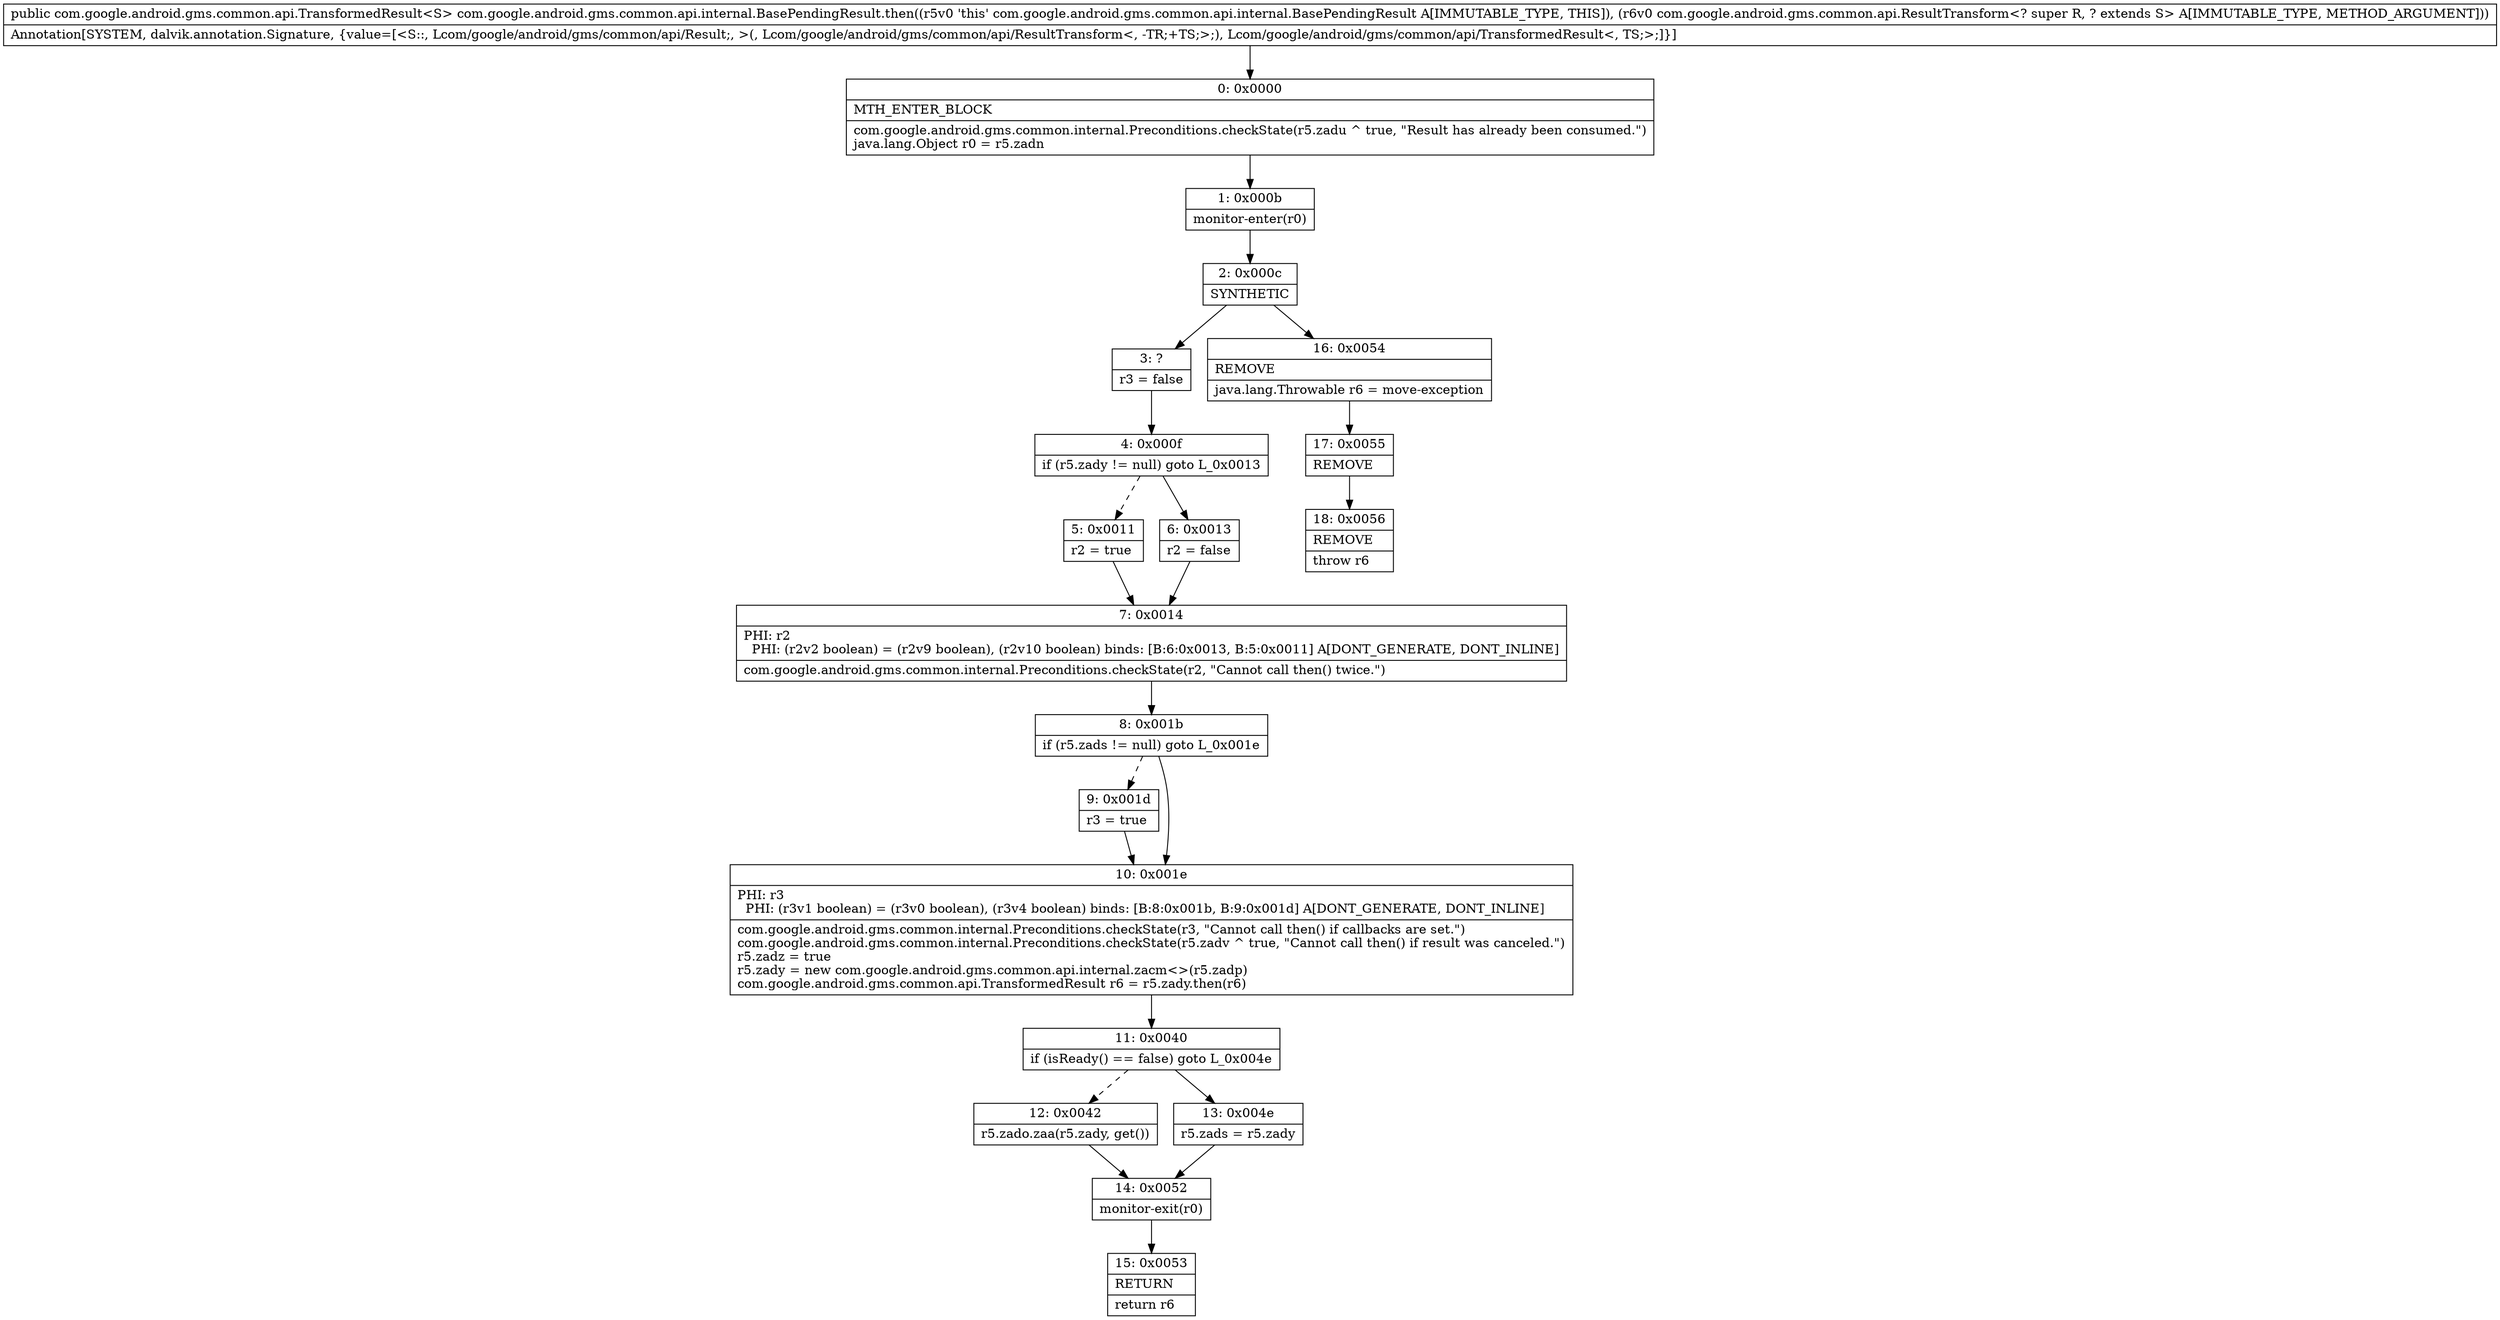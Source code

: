 digraph "CFG forcom.google.android.gms.common.api.internal.BasePendingResult.then(Lcom\/google\/android\/gms\/common\/api\/ResultTransform;)Lcom\/google\/android\/gms\/common\/api\/TransformedResult;" {
Node_0 [shape=record,label="{0\:\ 0x0000|MTH_ENTER_BLOCK\l|com.google.android.gms.common.internal.Preconditions.checkState(r5.zadu ^ true, \"Result has already been consumed.\")\ljava.lang.Object r0 = r5.zadn\l}"];
Node_1 [shape=record,label="{1\:\ 0x000b|monitor\-enter(r0)\l}"];
Node_2 [shape=record,label="{2\:\ 0x000c|SYNTHETIC\l}"];
Node_3 [shape=record,label="{3\:\ ?|r3 = false\l}"];
Node_4 [shape=record,label="{4\:\ 0x000f|if (r5.zady != null) goto L_0x0013\l}"];
Node_5 [shape=record,label="{5\:\ 0x0011|r2 = true\l}"];
Node_6 [shape=record,label="{6\:\ 0x0013|r2 = false\l}"];
Node_7 [shape=record,label="{7\:\ 0x0014|PHI: r2 \l  PHI: (r2v2 boolean) = (r2v9 boolean), (r2v10 boolean) binds: [B:6:0x0013, B:5:0x0011] A[DONT_GENERATE, DONT_INLINE]\l|com.google.android.gms.common.internal.Preconditions.checkState(r2, \"Cannot call then() twice.\")\l}"];
Node_8 [shape=record,label="{8\:\ 0x001b|if (r5.zads != null) goto L_0x001e\l}"];
Node_9 [shape=record,label="{9\:\ 0x001d|r3 = true\l}"];
Node_10 [shape=record,label="{10\:\ 0x001e|PHI: r3 \l  PHI: (r3v1 boolean) = (r3v0 boolean), (r3v4 boolean) binds: [B:8:0x001b, B:9:0x001d] A[DONT_GENERATE, DONT_INLINE]\l|com.google.android.gms.common.internal.Preconditions.checkState(r3, \"Cannot call then() if callbacks are set.\")\lcom.google.android.gms.common.internal.Preconditions.checkState(r5.zadv ^ true, \"Cannot call then() if result was canceled.\")\lr5.zadz = true\lr5.zady = new com.google.android.gms.common.api.internal.zacm\<\>(r5.zadp)\lcom.google.android.gms.common.api.TransformedResult r6 = r5.zady.then(r6)\l}"];
Node_11 [shape=record,label="{11\:\ 0x0040|if (isReady() == false) goto L_0x004e\l}"];
Node_12 [shape=record,label="{12\:\ 0x0042|r5.zado.zaa(r5.zady, get())\l}"];
Node_13 [shape=record,label="{13\:\ 0x004e|r5.zads = r5.zady\l}"];
Node_14 [shape=record,label="{14\:\ 0x0052|monitor\-exit(r0)\l}"];
Node_15 [shape=record,label="{15\:\ 0x0053|RETURN\l|return r6\l}"];
Node_16 [shape=record,label="{16\:\ 0x0054|REMOVE\l|java.lang.Throwable r6 = move\-exception\l}"];
Node_17 [shape=record,label="{17\:\ 0x0055|REMOVE\l}"];
Node_18 [shape=record,label="{18\:\ 0x0056|REMOVE\l|throw r6\l}"];
MethodNode[shape=record,label="{public com.google.android.gms.common.api.TransformedResult\<S\> com.google.android.gms.common.api.internal.BasePendingResult.then((r5v0 'this' com.google.android.gms.common.api.internal.BasePendingResult A[IMMUTABLE_TYPE, THIS]), (r6v0 com.google.android.gms.common.api.ResultTransform\<? super R, ? extends S\> A[IMMUTABLE_TYPE, METHOD_ARGUMENT]))  | Annotation[SYSTEM, dalvik.annotation.Signature, \{value=[\<S::, Lcom\/google\/android\/gms\/common\/api\/Result;, \>(, Lcom\/google\/android\/gms\/common\/api\/ResultTransform\<, \-TR;+TS;\>;), Lcom\/google\/android\/gms\/common\/api\/TransformedResult\<, TS;\>;]\}]\l}"];
MethodNode -> Node_0;
Node_0 -> Node_1;
Node_1 -> Node_2;
Node_2 -> Node_3;
Node_2 -> Node_16;
Node_3 -> Node_4;
Node_4 -> Node_5[style=dashed];
Node_4 -> Node_6;
Node_5 -> Node_7;
Node_6 -> Node_7;
Node_7 -> Node_8;
Node_8 -> Node_9[style=dashed];
Node_8 -> Node_10;
Node_9 -> Node_10;
Node_10 -> Node_11;
Node_11 -> Node_12[style=dashed];
Node_11 -> Node_13;
Node_12 -> Node_14;
Node_13 -> Node_14;
Node_14 -> Node_15;
Node_16 -> Node_17;
Node_17 -> Node_18;
}

